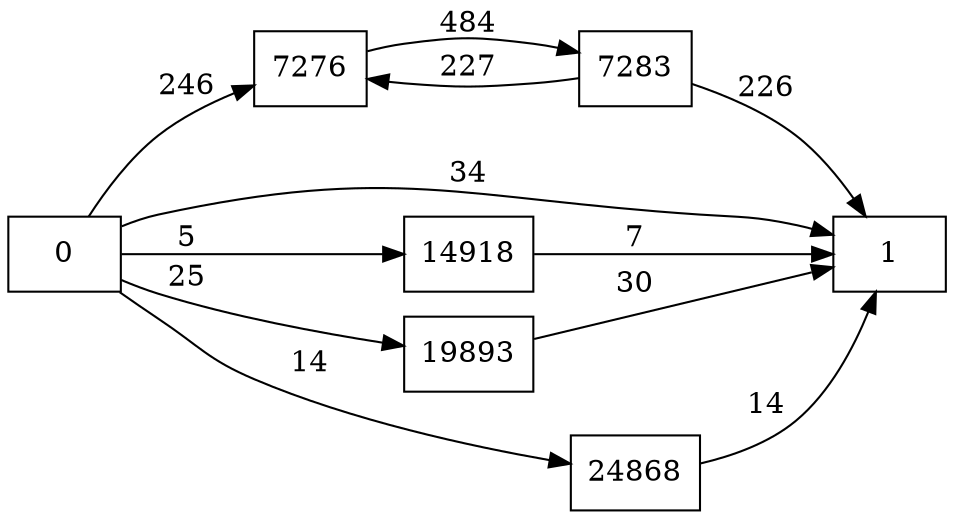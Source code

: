 digraph {
	graph [rankdir=LR]
	node [shape=rectangle]
	7276 -> 7283 [label=484]
	7283 -> 7276 [label=227]
	7283 -> 1 [label=226]
	14918 -> 1 [label=7]
	19893 -> 1 [label=30]
	24868 -> 1 [label=14]
	0 -> 1 [label=34]
	0 -> 7276 [label=246]
	0 -> 14918 [label=5]
	0 -> 19893 [label=25]
	0 -> 24868 [label=14]
}

